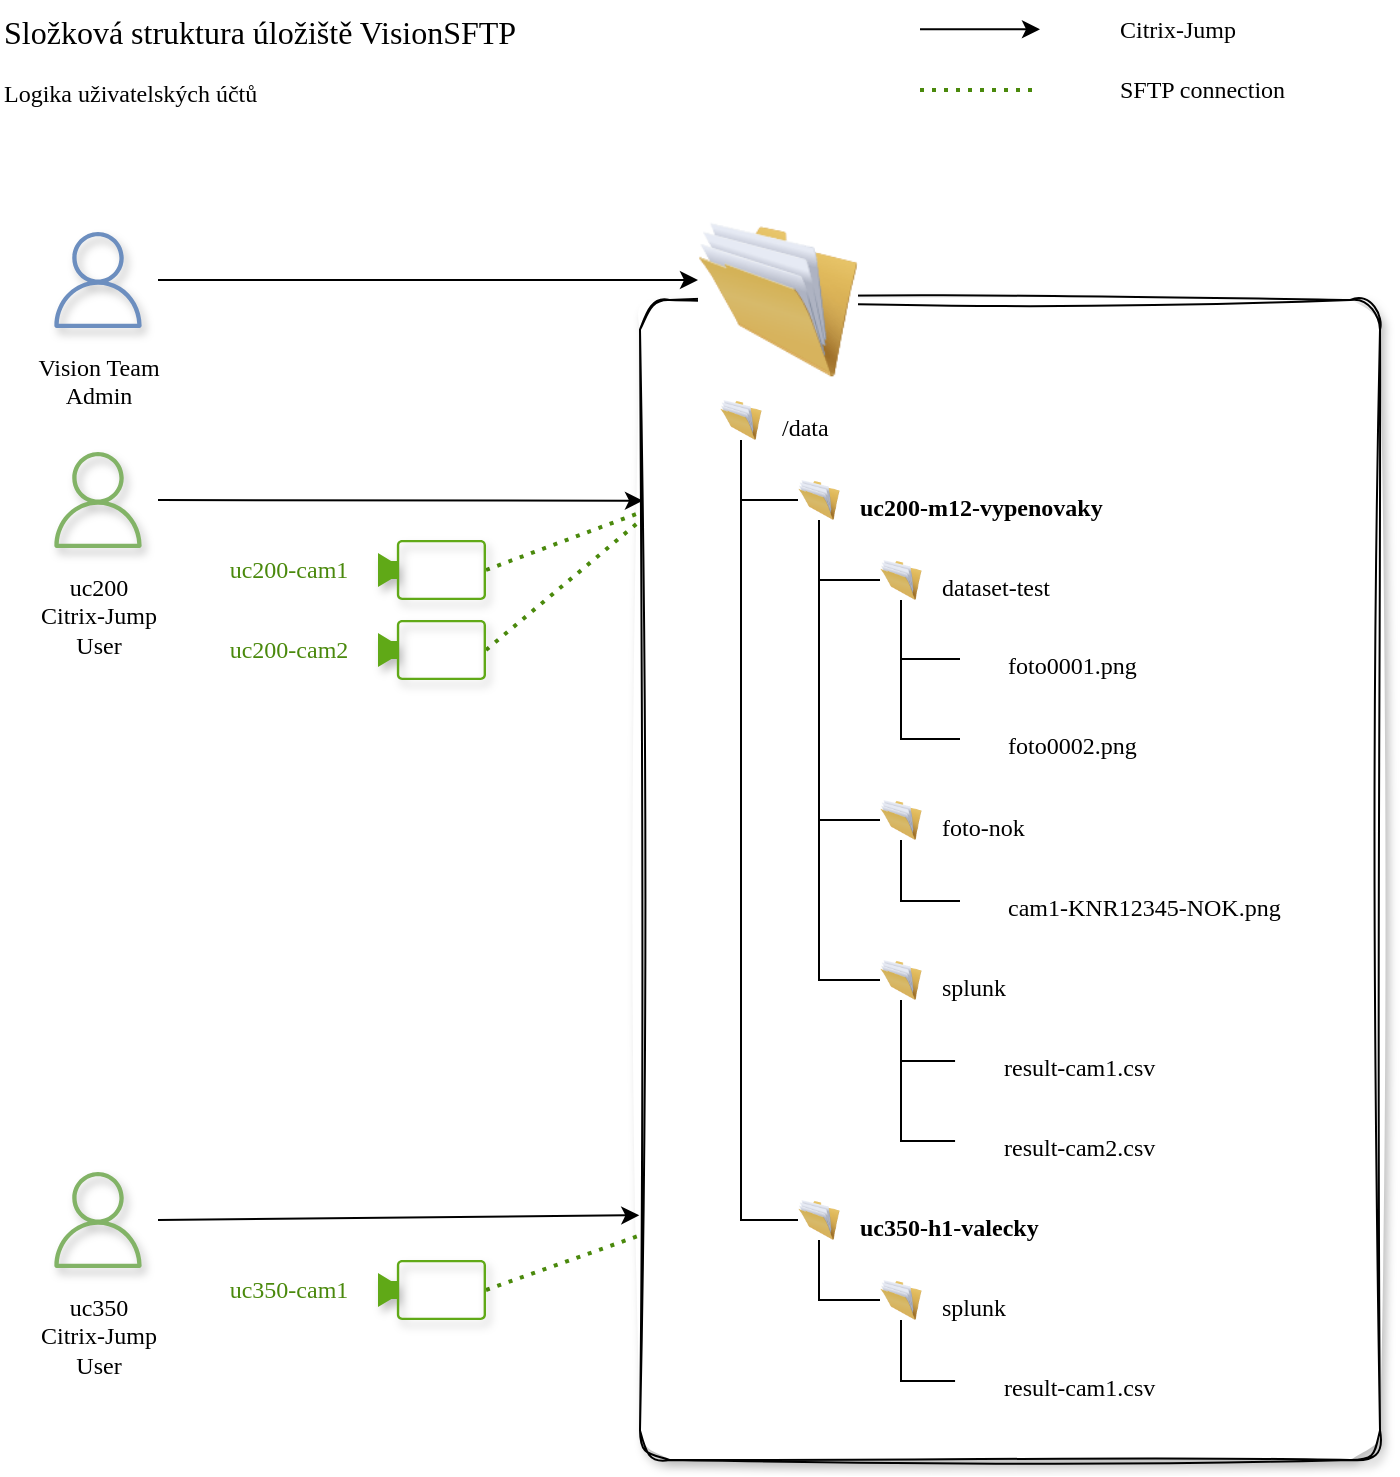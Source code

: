 <mxfile version="28.2.7">
  <diagram name="Stránka-1" id="NvlkFEl_IuNBDxlZ3vb5">
    <mxGraphModel dx="1832" dy="894" grid="1" gridSize="10" guides="1" tooltips="1" connect="1" arrows="1" fold="1" page="1" pageScale="1" pageWidth="827" pageHeight="1169" math="0" shadow="0">
      <root>
        <mxCell id="0" />
        <mxCell id="1" parent="0" />
        <mxCell id="l05Y0JOyOo_QPurr2l5D-45" value="" style="group" parent="1" vertex="1" connectable="0">
          <mxGeometry x="340" y="120" width="370" height="620" as="geometry" />
        </mxCell>
        <UserObject label="" id="l05Y0JOyOo_QPurr2l5D-7">
          <mxCell style="rounded=1;whiteSpace=wrap;html=1;sketch=1;curveFitting=1;jiggle=2;glass=0;shadow=1;arcSize=4;strokeColor=light-dark(#000000,#8A8A8A);" parent="l05Y0JOyOo_QPurr2l5D-45" vertex="1">
            <mxGeometry y="40" width="370" height="580" as="geometry" />
          </mxCell>
        </UserObject>
        <mxCell id="l05Y0JOyOo_QPurr2l5D-6" value="" style="image;html=1;image=img/lib/clip_art/general/Full_Folder_128x128.png;shadow=0;imageBackground=default;" parent="l05Y0JOyOo_QPurr2l5D-45" vertex="1">
          <mxGeometry x="29" width="80" height="80" as="geometry" />
        </mxCell>
        <mxCell id="l05Y0JOyOo_QPurr2l5D-11" style="edgeStyle=orthogonalEdgeStyle;rounded=0;orthogonalLoop=1;jettySize=auto;html=1;entryX=0;entryY=0.5;entryDx=0;entryDy=0;endArrow=none;endFill=0;strokeWidth=1;exitX=0.5;exitY=1;exitDx=0;exitDy=0;" parent="l05Y0JOyOo_QPurr2l5D-45" source="l05Y0JOyOo_QPurr2l5D-32" target="l05Y0JOyOo_QPurr2l5D-10" edge="1">
          <mxGeometry relative="1" as="geometry">
            <mxPoint x="50.5" y="110" as="sourcePoint" />
            <Array as="points">
              <mxPoint x="51" y="140" />
            </Array>
          </mxGeometry>
        </mxCell>
        <mxCell id="l05Y0JOyOo_QPurr2l5D-17" style="edgeStyle=orthogonalEdgeStyle;rounded=0;orthogonalLoop=1;jettySize=auto;html=1;exitX=0.5;exitY=1;exitDx=0;exitDy=0;entryX=0;entryY=0.5;entryDx=0;entryDy=0;endArrow=none;endFill=0;" parent="l05Y0JOyOo_QPurr2l5D-45" source="l05Y0JOyOo_QPurr2l5D-10" target="l05Y0JOyOo_QPurr2l5D-16" edge="1">
          <mxGeometry relative="1" as="geometry" />
        </mxCell>
        <mxCell id="l05Y0JOyOo_QPurr2l5D-24" style="edgeStyle=orthogonalEdgeStyle;rounded=0;orthogonalLoop=1;jettySize=auto;html=1;exitX=0.5;exitY=1;exitDx=0;exitDy=0;entryX=0;entryY=0.5;entryDx=0;entryDy=0;endArrow=none;endFill=0;" parent="l05Y0JOyOo_QPurr2l5D-45" source="l05Y0JOyOo_QPurr2l5D-10" target="l05Y0JOyOo_QPurr2l5D-23" edge="1">
          <mxGeometry relative="1" as="geometry" />
        </mxCell>
        <mxCell id="l05Y0JOyOo_QPurr2l5D-28" style="edgeStyle=orthogonalEdgeStyle;rounded=0;orthogonalLoop=1;jettySize=auto;html=1;exitX=0.5;exitY=1;exitDx=0;exitDy=0;entryX=0;entryY=0.5;entryDx=0;entryDy=0;endArrow=none;endFill=0;" parent="l05Y0JOyOo_QPurr2l5D-45" source="l05Y0JOyOo_QPurr2l5D-10" target="l05Y0JOyOo_QPurr2l5D-27" edge="1">
          <mxGeometry relative="1" as="geometry" />
        </mxCell>
        <mxCell id="l05Y0JOyOo_QPurr2l5D-10" value="&lt;font&gt;&lt;span&gt;uc200-m12-vypenovaky&lt;/span&gt;&lt;/font&gt;" style="image;html=1;image=img/lib/clip_art/general/Full_Folder_128x128.png;direction=east;collapsible=0;movableLabel=1;align=left;fontSize=12;fontStyle=1;fontFamily=Lucida Console;" parent="l05Y0JOyOo_QPurr2l5D-45" vertex="1">
          <mxGeometry x="79" y="130" width="21" height="20" as="geometry">
            <mxRectangle x="670" y="230" width="70" height="30" as="alternateBounds" />
            <mxPoint x="29" y="-20" as="offset" />
          </mxGeometry>
        </mxCell>
        <mxCell id="l05Y0JOyOo_QPurr2l5D-12" value="&lt;font face=&quot;Lucida Console&quot;&gt;result-cam1.csv&lt;/font&gt;" style="shape=image;html=1;verticalAlign=top;verticalLabelPosition=bottom;labelBackgroundColor=#ffffff;imageAspect=0;aspect=fixed;image=https://icons.diagrams.net/icon-cache1/CAD_Database_Presentation_Spreadsheet_Vector_file_format-2933/19-1270.svg;movableLabel=1;align=left;" parent="l05Y0JOyOo_QPurr2l5D-45" vertex="1">
          <mxGeometry x="157.53" y="410" width="21" height="21" as="geometry">
            <mxPoint x="22" y="-21" as="offset" />
          </mxGeometry>
        </mxCell>
        <mxCell id="l05Y0JOyOo_QPurr2l5D-14" value="&lt;font face=&quot;Lucida Console&quot;&gt;foto0001.png&lt;/font&gt;" style="shape=image;html=1;verticalAlign=top;verticalLabelPosition=bottom;labelBackgroundColor=#ffffff;imageAspect=0;aspect=fixed;image=https://icons.diagrams.net/icon-cache1/File_extensions-2393/jpgs-1186.svg;movableLabel=1;align=left;" parent="l05Y0JOyOo_QPurr2l5D-45" vertex="1">
          <mxGeometry x="160" y="209" width="16.06" height="21" as="geometry">
            <mxPoint x="22" y="-21" as="offset" />
          </mxGeometry>
        </mxCell>
        <mxCell id="l05Y0JOyOo_QPurr2l5D-18" style="edgeStyle=orthogonalEdgeStyle;rounded=0;orthogonalLoop=1;jettySize=auto;html=1;exitX=0.5;exitY=1;exitDx=0;exitDy=0;entryX=0;entryY=0.5;entryDx=0;entryDy=0;endArrow=none;endFill=0;" parent="l05Y0JOyOo_QPurr2l5D-45" source="l05Y0JOyOo_QPurr2l5D-16" target="l05Y0JOyOo_QPurr2l5D-14" edge="1">
          <mxGeometry relative="1" as="geometry" />
        </mxCell>
        <mxCell id="l05Y0JOyOo_QPurr2l5D-22" style="edgeStyle=orthogonalEdgeStyle;rounded=0;orthogonalLoop=1;jettySize=auto;html=1;exitX=0.5;exitY=1;exitDx=0;exitDy=0;entryX=0;entryY=0.5;entryDx=0;entryDy=0;endArrow=none;endFill=0;" parent="l05Y0JOyOo_QPurr2l5D-45" source="l05Y0JOyOo_QPurr2l5D-16" target="l05Y0JOyOo_QPurr2l5D-21" edge="1">
          <mxGeometry relative="1" as="geometry" />
        </mxCell>
        <mxCell id="l05Y0JOyOo_QPurr2l5D-16" value="&lt;font&gt;dataset-test&lt;/font&gt;" style="image;html=1;image=img/lib/clip_art/general/Full_Folder_128x128.png;direction=east;collapsible=0;movableLabel=1;align=left;fontSize=12;fontStyle=0;fontFamily=Lucida Console;" parent="l05Y0JOyOo_QPurr2l5D-45" vertex="1">
          <mxGeometry x="120" y="170" width="21" height="20" as="geometry">
            <mxRectangle x="670" y="230" width="70" height="30" as="alternateBounds" />
            <mxPoint x="29" y="-20" as="offset" />
          </mxGeometry>
        </mxCell>
        <mxCell id="l05Y0JOyOo_QPurr2l5D-21" value="&lt;font face=&quot;Lucida Console&quot;&gt;foto0002.png&lt;/font&gt;" style="shape=image;html=1;verticalAlign=top;verticalLabelPosition=bottom;labelBackgroundColor=#ffffff;imageAspect=0;aspect=fixed;image=https://icons.diagrams.net/icon-cache1/File_extensions-2393/jpgs-1186.svg;movableLabel=1;align=left;" parent="l05Y0JOyOo_QPurr2l5D-45" vertex="1">
          <mxGeometry x="160" y="249" width="16.06" height="21" as="geometry">
            <mxPoint x="22" y="-21" as="offset" />
          </mxGeometry>
        </mxCell>
        <mxCell id="l05Y0JOyOo_QPurr2l5D-26" style="edgeStyle=orthogonalEdgeStyle;rounded=0;orthogonalLoop=1;jettySize=auto;html=1;exitX=0.5;exitY=1;exitDx=0;exitDy=0;entryX=0;entryY=0.5;entryDx=0;entryDy=0;endArrow=none;endFill=0;" parent="l05Y0JOyOo_QPurr2l5D-45" source="l05Y0JOyOo_QPurr2l5D-23" target="l05Y0JOyOo_QPurr2l5D-25" edge="1">
          <mxGeometry relative="1" as="geometry" />
        </mxCell>
        <mxCell id="l05Y0JOyOo_QPurr2l5D-23" value="foto-nok" style="image;html=1;image=img/lib/clip_art/general/Full_Folder_128x128.png;direction=east;collapsible=0;movableLabel=1;align=left;fontSize=12;fontStyle=0;fontFamily=Lucida Console;" parent="l05Y0JOyOo_QPurr2l5D-45" vertex="1">
          <mxGeometry x="120" y="290" width="21" height="20" as="geometry">
            <mxRectangle x="670" y="230" width="70" height="30" as="alternateBounds" />
            <mxPoint x="29" y="-20" as="offset" />
          </mxGeometry>
        </mxCell>
        <mxCell id="l05Y0JOyOo_QPurr2l5D-25" value="&lt;font face=&quot;Lucida Console&quot;&gt;&lt;font&gt;cam1-KNR12345-NOK.png&lt;/font&gt;&lt;/font&gt;" style="shape=image;html=1;verticalAlign=top;verticalLabelPosition=bottom;labelBackgroundColor=#ffffff;imageAspect=0;aspect=fixed;image=https://icons.diagrams.net/icon-cache1/File_extensions-2393/jpgs-1186.svg;movableLabel=1;align=left;" parent="l05Y0JOyOo_QPurr2l5D-45" vertex="1">
          <mxGeometry x="160" y="330" width="16.06" height="21" as="geometry">
            <mxPoint x="22" y="-21" as="offset" />
          </mxGeometry>
        </mxCell>
        <mxCell id="l05Y0JOyOo_QPurr2l5D-29" style="edgeStyle=orthogonalEdgeStyle;rounded=0;orthogonalLoop=1;jettySize=auto;html=1;exitX=0.5;exitY=1;exitDx=0;exitDy=0;entryX=0;entryY=0.5;entryDx=0;entryDy=0;endArrow=none;endFill=0;" parent="l05Y0JOyOo_QPurr2l5D-45" source="l05Y0JOyOo_QPurr2l5D-27" target="l05Y0JOyOo_QPurr2l5D-12" edge="1">
          <mxGeometry relative="1" as="geometry" />
        </mxCell>
        <mxCell id="l05Y0JOyOo_QPurr2l5D-31" style="edgeStyle=orthogonalEdgeStyle;rounded=0;orthogonalLoop=1;jettySize=auto;html=1;exitX=0.5;exitY=1;exitDx=0;exitDy=0;entryX=0;entryY=0.5;entryDx=0;entryDy=0;endArrow=none;endFill=0;" parent="l05Y0JOyOo_QPurr2l5D-45" source="l05Y0JOyOo_QPurr2l5D-27" target="l05Y0JOyOo_QPurr2l5D-30" edge="1">
          <mxGeometry relative="1" as="geometry" />
        </mxCell>
        <mxCell id="l05Y0JOyOo_QPurr2l5D-27" value="splunk" style="image;html=1;image=img/lib/clip_art/general/Full_Folder_128x128.png;direction=east;collapsible=0;movableLabel=1;align=left;fontSize=12;fontStyle=0;fontFamily=Lucida Console;" parent="l05Y0JOyOo_QPurr2l5D-45" vertex="1">
          <mxGeometry x="120" y="370" width="21" height="20" as="geometry">
            <mxRectangle x="670" y="230" width="70" height="30" as="alternateBounds" />
            <mxPoint x="29" y="-20" as="offset" />
          </mxGeometry>
        </mxCell>
        <mxCell id="l05Y0JOyOo_QPurr2l5D-30" value="&lt;font face=&quot;Lucida Console&quot;&gt;result-cam2.csv&lt;/font&gt;" style="shape=image;html=1;verticalAlign=top;verticalLabelPosition=bottom;labelBackgroundColor=#ffffff;imageAspect=0;aspect=fixed;image=https://icons.diagrams.net/icon-cache1/CAD_Database_Presentation_Spreadsheet_Vector_file_format-2933/19-1270.svg;movableLabel=1;align=left;" parent="l05Y0JOyOo_QPurr2l5D-45" vertex="1">
          <mxGeometry x="157.53" y="450" width="21" height="21" as="geometry">
            <mxPoint x="22" y="-21" as="offset" />
          </mxGeometry>
        </mxCell>
        <mxCell id="l05Y0JOyOo_QPurr2l5D-34" style="edgeStyle=orthogonalEdgeStyle;rounded=0;orthogonalLoop=1;jettySize=auto;html=1;exitX=0.5;exitY=1;exitDx=0;exitDy=0;entryX=0;entryY=0.5;entryDx=0;entryDy=0;endArrow=none;endFill=0;" parent="l05Y0JOyOo_QPurr2l5D-45" source="l05Y0JOyOo_QPurr2l5D-32" target="l05Y0JOyOo_QPurr2l5D-33" edge="1">
          <mxGeometry relative="1" as="geometry" />
        </mxCell>
        <mxCell id="l05Y0JOyOo_QPurr2l5D-32" value="/data" style="image;html=1;image=img/lib/clip_art/general/Full_Folder_128x128.png;direction=east;collapsible=0;movableLabel=1;align=left;fontSize=12;fontStyle=0;fontFamily=Lucida Console;" parent="l05Y0JOyOo_QPurr2l5D-45" vertex="1">
          <mxGeometry x="40" y="90" width="21" height="20" as="geometry">
            <mxRectangle x="670" y="230" width="70" height="30" as="alternateBounds" />
            <mxPoint x="29" y="-20" as="offset" />
          </mxGeometry>
        </mxCell>
        <mxCell id="l05Y0JOyOo_QPurr2l5D-38" style="edgeStyle=orthogonalEdgeStyle;rounded=0;orthogonalLoop=1;jettySize=auto;html=1;exitX=0.5;exitY=1;exitDx=0;exitDy=0;entryX=0;entryY=0.5;entryDx=0;entryDy=0;endArrow=none;endFill=0;" parent="l05Y0JOyOo_QPurr2l5D-45" source="l05Y0JOyOo_QPurr2l5D-33" target="l05Y0JOyOo_QPurr2l5D-35" edge="1">
          <mxGeometry relative="1" as="geometry" />
        </mxCell>
        <mxCell id="l05Y0JOyOo_QPurr2l5D-33" value="&lt;font face=&quot;Lucida Console&quot;&gt;&lt;span&gt;uc350-h1-valecky&lt;/span&gt;&lt;/font&gt;" style="image;html=1;image=img/lib/clip_art/general/Full_Folder_128x128.png;direction=east;collapsible=0;movableLabel=1;align=left;fontSize=12;fontStyle=1;fontFamily=Lucida Console;" parent="l05Y0JOyOo_QPurr2l5D-45" vertex="1">
          <mxGeometry x="79" y="490" width="21" height="20" as="geometry">
            <mxRectangle x="670" y="230" width="70" height="30" as="alternateBounds" />
            <mxPoint x="29" y="-20" as="offset" />
          </mxGeometry>
        </mxCell>
        <mxCell id="l05Y0JOyOo_QPurr2l5D-39" style="edgeStyle=orthogonalEdgeStyle;rounded=0;orthogonalLoop=1;jettySize=auto;html=1;exitX=0.5;exitY=1;exitDx=0;exitDy=0;entryX=0;entryY=0.5;entryDx=0;entryDy=0;endArrow=none;endFill=0;" parent="l05Y0JOyOo_QPurr2l5D-45" source="l05Y0JOyOo_QPurr2l5D-35" target="l05Y0JOyOo_QPurr2l5D-36" edge="1">
          <mxGeometry relative="1" as="geometry" />
        </mxCell>
        <mxCell id="l05Y0JOyOo_QPurr2l5D-35" value="splunk" style="image;html=1;image=img/lib/clip_art/general/Full_Folder_128x128.png;direction=east;collapsible=0;movableLabel=1;align=left;fontSize=12;fontStyle=0;fontFamily=Lucida Console;" parent="l05Y0JOyOo_QPurr2l5D-45" vertex="1">
          <mxGeometry x="120" y="530" width="21" height="20" as="geometry">
            <mxRectangle x="670" y="230" width="70" height="30" as="alternateBounds" />
            <mxPoint x="29" y="-20" as="offset" />
          </mxGeometry>
        </mxCell>
        <mxCell id="l05Y0JOyOo_QPurr2l5D-36" value="&lt;font face=&quot;Lucida Console&quot;&gt;result-cam1.csv&lt;/font&gt;" style="shape=image;html=1;verticalAlign=top;verticalLabelPosition=bottom;labelBackgroundColor=#ffffff;imageAspect=0;aspect=fixed;image=https://icons.diagrams.net/icon-cache1/CAD_Database_Presentation_Spreadsheet_Vector_file_format-2933/19-1270.svg;movableLabel=1;align=left;" parent="l05Y0JOyOo_QPurr2l5D-45" vertex="1">
          <mxGeometry x="157.53" y="570" width="21" height="21" as="geometry">
            <mxPoint x="22" y="-21" as="offset" />
          </mxGeometry>
        </mxCell>
        <mxCell id="jOVOhjrjnYLb1VQ-Lehl-3" value="&lt;div&gt;Vision Team&lt;/div&gt;&lt;div&gt;Admin&lt;/div&gt;" style="outlineConnect=0;dashed=0;verticalLabelPosition=bottom;verticalAlign=top;align=center;html=1;fontSize=12;fontStyle=0;aspect=fixed;shape=mxgraph.aws4.resourceIcon;resIcon=mxgraph.aws4.user;fillColor=none;strokeColor=#6c8ebf;fontFamily=Lucida Console;shadow=1;strokeWidth=1;perimeterSpacing=0;textShadow=0;" parent="1" vertex="1">
          <mxGeometry x="39" y="120" width="60" height="60" as="geometry" />
        </mxCell>
        <mxCell id="jOVOhjrjnYLb1VQ-Lehl-4" value="&lt;div&gt;uc200&lt;/div&gt;&lt;div&gt;Citrix-Jump&lt;/div&gt;&lt;div&gt;User&lt;/div&gt;" style="sketch=0;outlineConnect=0;strokeColor=#82b366;fillColor=none;dashed=0;verticalLabelPosition=bottom;verticalAlign=top;align=center;html=1;fontSize=12;fontStyle=0;aspect=fixed;shape=mxgraph.aws4.resourceIcon;resIcon=mxgraph.aws4.user;fontFamily=Lucida Console;shadow=1;" parent="1" vertex="1">
          <mxGeometry x="39" y="230" width="60" height="60" as="geometry" />
        </mxCell>
        <mxCell id="jOVOhjrjnYLb1VQ-Lehl-6" value="" style="endArrow=classic;html=1;rounded=0;entryX=0.004;entryY=0.173;entryDx=0;entryDy=0;entryPerimeter=0;strokeWidth=1;" parent="1" source="jOVOhjrjnYLb1VQ-Lehl-4" target="l05Y0JOyOo_QPurr2l5D-7" edge="1">
          <mxGeometry width="50" height="50" relative="1" as="geometry">
            <mxPoint x="109" y="220" as="sourcePoint" />
            <mxPoint x="369" y="290" as="targetPoint" />
          </mxGeometry>
        </mxCell>
        <mxCell id="jOVOhjrjnYLb1VQ-Lehl-7" value="&lt;div&gt;uc350&lt;/div&gt;&lt;div&gt;Citrix-Jump&lt;/div&gt;&lt;div&gt;User&lt;/div&gt;" style="sketch=0;outlineConnect=0;strokeColor=#82b366;fillColor=none;dashed=0;verticalLabelPosition=bottom;verticalAlign=top;align=center;html=1;fontSize=12;fontStyle=0;aspect=fixed;shape=mxgraph.aws4.resourceIcon;resIcon=mxgraph.aws4.user;fontFamily=Lucida Console;shadow=1;" parent="1" vertex="1">
          <mxGeometry x="39" y="590" width="60" height="60" as="geometry" />
        </mxCell>
        <mxCell id="jOVOhjrjnYLb1VQ-Lehl-11" value="" style="endArrow=classic;html=1;rounded=0;entryX=0;entryY=0.375;entryDx=0;entryDy=0;entryPerimeter=0;" parent="1" source="jOVOhjrjnYLb1VQ-Lehl-3" target="l05Y0JOyOo_QPurr2l5D-6" edge="1">
          <mxGeometry width="50" height="50" relative="1" as="geometry">
            <mxPoint x="269" y="380" as="sourcePoint" />
            <mxPoint x="549" y="50" as="targetPoint" />
          </mxGeometry>
        </mxCell>
        <mxCell id="Uo8Exwr8U9G8sdFs6WFi-1" value="" style="endArrow=none;dashed=1;html=1;dashPattern=1 2;strokeWidth=2;rounded=0;exitX=1;exitY=0.5;exitDx=0;exitDy=0;exitPerimeter=0;entryX=-0.003;entryY=0.184;entryDx=0;entryDy=0;entryPerimeter=0;strokeColor=light-dark(#4A890C,#4A890C);" parent="1" source="jOVOhjrjnYLb1VQ-Lehl-10" target="l05Y0JOyOo_QPurr2l5D-7" edge="1">
          <mxGeometry width="50" height="50" relative="1" as="geometry">
            <mxPoint x="269" y="360" as="sourcePoint" />
            <mxPoint x="349" y="330" as="targetPoint" />
          </mxGeometry>
        </mxCell>
        <mxCell id="Uo8Exwr8U9G8sdFs6WFi-3" value="" style="endArrow=none;dashed=1;html=1;dashPattern=1 2;strokeWidth=2;rounded=0;exitX=1;exitY=0.5;exitDx=0;exitDy=0;exitPerimeter=0;entryX=-0.001;entryY=0.191;entryDx=0;entryDy=0;entryPerimeter=0;strokeColor=light-dark(#4A890C,#4A890C);" parent="1" source="Uo8Exwr8U9G8sdFs6WFi-2" target="l05Y0JOyOo_QPurr2l5D-7" edge="1">
          <mxGeometry width="50" height="50" relative="1" as="geometry">
            <mxPoint x="309" y="370" as="sourcePoint" />
            <mxPoint x="349" y="360" as="targetPoint" />
          </mxGeometry>
        </mxCell>
        <mxCell id="Uo8Exwr8U9G8sdFs6WFi-4" value="" style="endArrow=classic;html=1;rounded=0;exitX=1;exitY=0.5;exitDx=0;exitDy=0;exitPerimeter=0;entryX=-0.001;entryY=0.789;entryDx=0;entryDy=0;entryPerimeter=0;" parent="1" source="jOVOhjrjnYLb1VQ-Lehl-7" target="l05Y0JOyOo_QPurr2l5D-7" edge="1">
          <mxGeometry width="50" height="50" relative="1" as="geometry">
            <mxPoint x="269" y="360" as="sourcePoint" />
            <mxPoint x="359" y="400" as="targetPoint" />
          </mxGeometry>
        </mxCell>
        <mxCell id="Uo8Exwr8U9G8sdFs6WFi-6" value="" style="endArrow=none;dashed=1;html=1;dashPattern=1 2;strokeWidth=2;rounded=0;exitX=1;exitY=0.5;exitDx=0;exitDy=0;exitPerimeter=0;entryX=-0.003;entryY=0.807;entryDx=0;entryDy=0;entryPerimeter=0;fillColor=#d5e8d4;strokeColor=light-dark(#4A890C,#4A890C);gradientColor=#97d077;" parent="1" source="Uo8Exwr8U9G8sdFs6WFi-5" target="l05Y0JOyOo_QPurr2l5D-7" edge="1">
          <mxGeometry width="50" height="50" relative="1" as="geometry">
            <mxPoint x="269" y="360" as="sourcePoint" />
            <mxPoint x="359" y="450" as="targetPoint" />
          </mxGeometry>
        </mxCell>
        <mxCell id="Uo8Exwr8U9G8sdFs6WFi-10" value="&lt;div align=&quot;left&quot;&gt;&lt;font style=&quot;font-size: 16px;&quot;&gt;Složková struktura úložiště VisionSFTP&lt;/font&gt;&lt;/div&gt;&lt;div&gt;&lt;br&gt;&lt;/div&gt;&lt;div&gt;Logika uživatelských účtů&lt;/div&gt;" style="text;html=1;align=left;verticalAlign=middle;whiteSpace=wrap;rounded=0;fontFamily=Lucida Console;" parent="1" vertex="1">
          <mxGeometry x="20" y="10" width="420" height="60" as="geometry" />
        </mxCell>
        <mxCell id="l05Y0JOyOo_QPurr2l5D-1" value="" style="endArrow=classic;html=1;rounded=0;" parent="1" edge="1">
          <mxGeometry width="50" height="50" relative="1" as="geometry">
            <mxPoint x="480" y="24.66" as="sourcePoint" />
            <mxPoint x="540" y="24.66" as="targetPoint" />
          </mxGeometry>
        </mxCell>
        <mxCell id="l05Y0JOyOo_QPurr2l5D-2" value="Citrix-Jump" style="text;strokeColor=none;fillColor=none;align=left;verticalAlign=middle;spacingLeft=4;spacingRight=4;overflow=hidden;points=[[0,0.5],[1,0.5]];portConstraint=eastwest;rotatable=0;whiteSpace=wrap;html=1;fontFamily=Lucida Console;" parent="1" vertex="1">
          <mxGeometry x="574" y="10" width="145" height="30" as="geometry" />
        </mxCell>
        <mxCell id="l05Y0JOyOo_QPurr2l5D-3" value="" style="endArrow=none;dashed=1;html=1;dashPattern=1 2;strokeWidth=2;rounded=0;fontColor=default;strokeColor=light-dark(#4A890C,#4A890C);" parent="1" edge="1">
          <mxGeometry width="50" height="50" relative="1" as="geometry">
            <mxPoint x="480" y="55" as="sourcePoint" />
            <mxPoint x="540" y="55" as="targetPoint" />
          </mxGeometry>
        </mxCell>
        <mxCell id="l05Y0JOyOo_QPurr2l5D-4" value="SFTP connection" style="text;strokeColor=none;fillColor=none;align=left;verticalAlign=middle;spacingLeft=4;spacingRight=4;overflow=hidden;points=[[0,0.5],[1,0.5]];portConstraint=eastwest;rotatable=0;whiteSpace=wrap;html=1;fontFamily=Lucida Console;" parent="1" vertex="1">
          <mxGeometry x="574" y="40" width="145" height="30" as="geometry" />
        </mxCell>
        <mxCell id="l05Y0JOyOo_QPurr2l5D-42" value="" style="group" parent="1" vertex="1" connectable="0">
          <mxGeometry x="119" y="280" width="144" height="30" as="geometry" />
        </mxCell>
        <UserObject label="b" tooltip="" id="jOVOhjrjnYLb1VQ-Lehl-10">
          <mxCell style="points=[[0,0.5,0],[0.19,0.02,0],[0.59,0,0],[0.985,0.02,0],[1,0.5,0],[0.985,0.98,0],[0.59,1,0],[0.19,0.98,0]];verticalLabelPosition=bottom;sketch=0;html=1;verticalAlign=top;aspect=fixed;align=center;pointerEvents=1;shape=mxgraph.cisco19.camera;fillColor=#60a917;strokeColor=#2D7600;fontColor=#ffffff;shadow=1;" parent="l05Y0JOyOo_QPurr2l5D-42" vertex="1">
            <mxGeometry x="90" width="54" height="30" as="geometry" />
          </mxCell>
        </UserObject>
        <mxCell id="Uo8Exwr8U9G8sdFs6WFi-7" value="&lt;div&gt;uc200-cam1&lt;/div&gt;" style="text;html=1;align=center;verticalAlign=middle;resizable=0;points=[];autosize=1;fontColor=light-dark(#4A890C,#4A890C);fontFamily=Lucida Console;" parent="l05Y0JOyOo_QPurr2l5D-42" vertex="1">
          <mxGeometry x="-5" width="100" height="30" as="geometry" />
        </mxCell>
        <mxCell id="l05Y0JOyOo_QPurr2l5D-43" value="" style="group;fontFamily=Lucida Console;" parent="1" vertex="1" connectable="0">
          <mxGeometry x="119" y="320" width="144" height="30" as="geometry" />
        </mxCell>
        <UserObject label="b" tooltip="" id="Uo8Exwr8U9G8sdFs6WFi-2">
          <mxCell style="points=[[0,0.5,0],[0.19,0.02,0],[0.59,0,0],[0.985,0.02,0],[1,0.5,0],[0.985,0.98,0],[0.59,1,0],[0.19,0.98,0]];verticalLabelPosition=bottom;sketch=0;html=1;verticalAlign=top;aspect=fixed;align=center;pointerEvents=1;shape=mxgraph.cisco19.camera;fillColor=#60a917;strokeColor=#2D7600;fontColor=#ffffff;shadow=1;" parent="l05Y0JOyOo_QPurr2l5D-43" vertex="1">
            <mxGeometry x="90" width="54" height="30" as="geometry" />
          </mxCell>
        </UserObject>
        <mxCell id="Uo8Exwr8U9G8sdFs6WFi-8" value="&lt;div&gt;uc200-cam2&lt;/div&gt;" style="text;html=1;align=center;verticalAlign=middle;resizable=0;points=[];autosize=1;strokeColor=none;fillColor=none;fontColor=light-dark(#4A890C,#4A890C);fontFamily=Lucida Console;" parent="l05Y0JOyOo_QPurr2l5D-43" vertex="1">
          <mxGeometry x="-5" width="100" height="30" as="geometry" />
        </mxCell>
        <mxCell id="l05Y0JOyOo_QPurr2l5D-44" value="" style="group" parent="1" vertex="1" connectable="0">
          <mxGeometry x="119" y="640" width="144" height="30" as="geometry" />
        </mxCell>
        <UserObject label="b" tooltip="" id="Uo8Exwr8U9G8sdFs6WFi-5">
          <mxCell style="points=[[0,0.5,0],[0.19,0.02,0],[0.59,0,0],[0.985,0.02,0],[1,0.5,0],[0.985,0.98,0],[0.59,1,0],[0.19,0.98,0]];verticalLabelPosition=bottom;sketch=0;html=1;verticalAlign=top;aspect=fixed;align=center;pointerEvents=1;shape=mxgraph.cisco19.camera;fillColor=#60a917;strokeColor=#2D7600;fontColor=#ffffff;shadow=1;" parent="l05Y0JOyOo_QPurr2l5D-44" vertex="1">
            <mxGeometry x="90" width="54" height="30" as="geometry" />
          </mxCell>
        </UserObject>
        <mxCell id="Uo8Exwr8U9G8sdFs6WFi-9" value="&lt;div&gt;uc350-cam1&lt;/div&gt;" style="text;html=1;align=center;verticalAlign=middle;resizable=0;points=[];autosize=1;strokeColor=none;fillColor=none;fontColor=light-dark(#4A890C,#4A890C);fontFamily=Lucida Console;" parent="l05Y0JOyOo_QPurr2l5D-44" vertex="1">
          <mxGeometry x="-5" width="100" height="30" as="geometry" />
        </mxCell>
      </root>
    </mxGraphModel>
  </diagram>
</mxfile>
